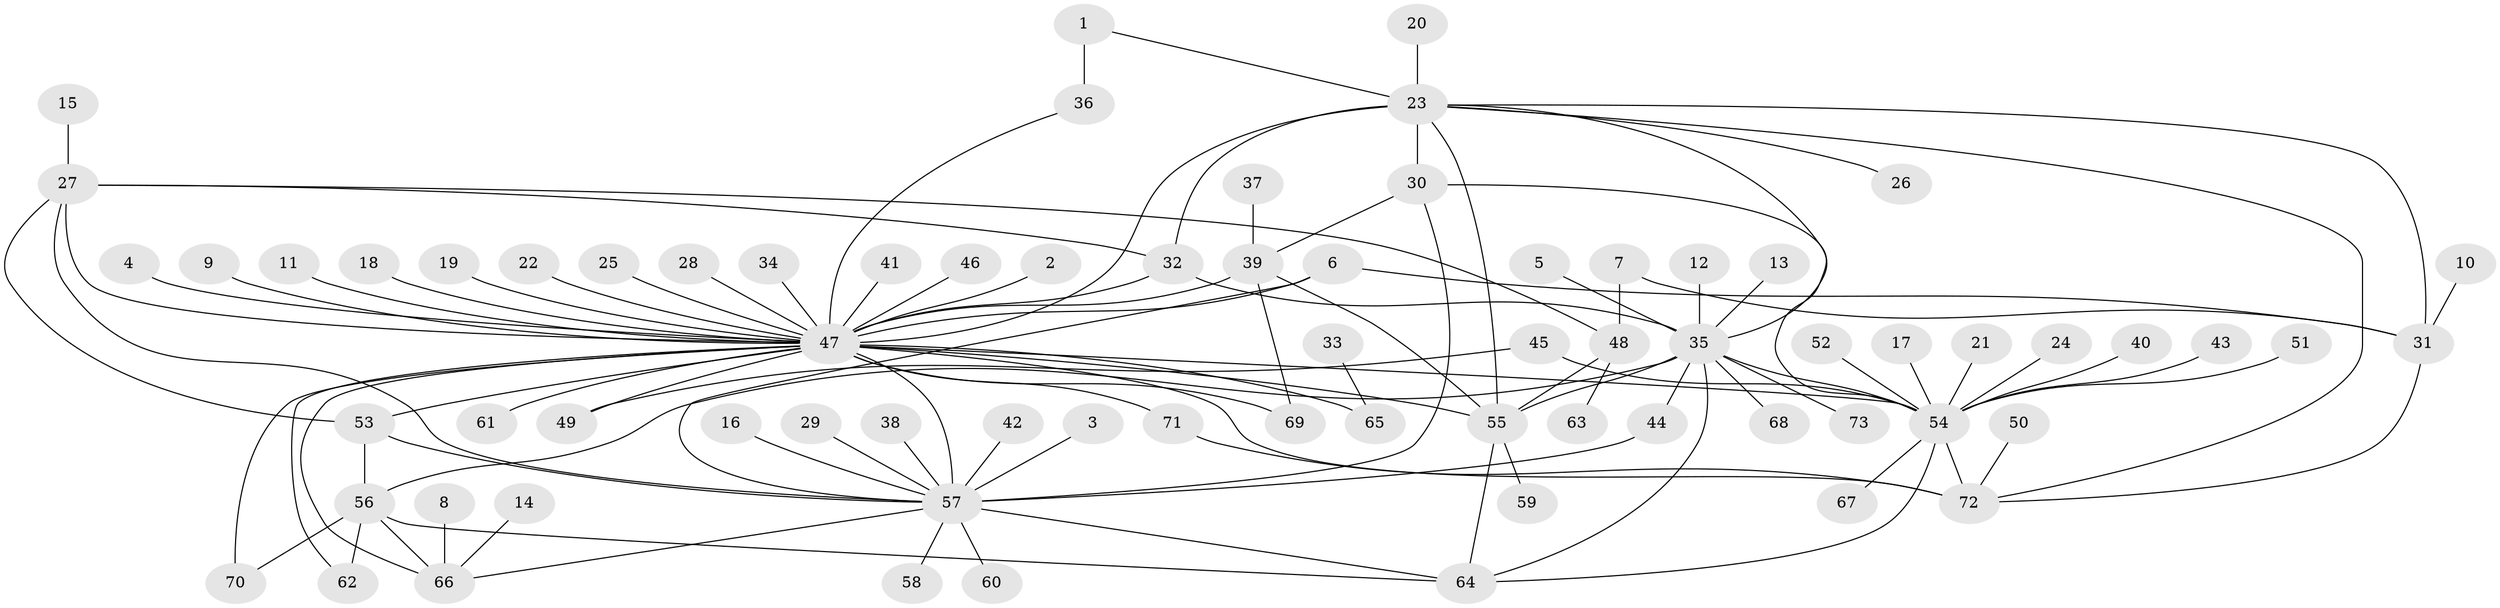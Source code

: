 // original degree distribution, {19: 0.00684931506849315, 14: 0.0136986301369863, 4: 0.06164383561643835, 2: 0.1917808219178082, 7: 0.0273972602739726, 6: 0.0410958904109589, 5: 0.0136986301369863, 13: 0.0136986301369863, 3: 0.10273972602739725, 1: 0.5068493150684932, 9: 0.00684931506849315, 15: 0.00684931506849315, 8: 0.00684931506849315}
// Generated by graph-tools (version 1.1) at 2025/49/03/09/25 03:49:46]
// undirected, 73 vertices, 106 edges
graph export_dot {
graph [start="1"]
  node [color=gray90,style=filled];
  1;
  2;
  3;
  4;
  5;
  6;
  7;
  8;
  9;
  10;
  11;
  12;
  13;
  14;
  15;
  16;
  17;
  18;
  19;
  20;
  21;
  22;
  23;
  24;
  25;
  26;
  27;
  28;
  29;
  30;
  31;
  32;
  33;
  34;
  35;
  36;
  37;
  38;
  39;
  40;
  41;
  42;
  43;
  44;
  45;
  46;
  47;
  48;
  49;
  50;
  51;
  52;
  53;
  54;
  55;
  56;
  57;
  58;
  59;
  60;
  61;
  62;
  63;
  64;
  65;
  66;
  67;
  68;
  69;
  70;
  71;
  72;
  73;
  1 -- 23 [weight=1.0];
  1 -- 36 [weight=1.0];
  2 -- 47 [weight=1.0];
  3 -- 57 [weight=1.0];
  4 -- 47 [weight=1.0];
  5 -- 35 [weight=1.0];
  6 -- 31 [weight=1.0];
  6 -- 47 [weight=1.0];
  6 -- 57 [weight=1.0];
  7 -- 31 [weight=1.0];
  7 -- 48 [weight=1.0];
  8 -- 66 [weight=1.0];
  9 -- 47 [weight=1.0];
  10 -- 31 [weight=1.0];
  11 -- 47 [weight=1.0];
  12 -- 35 [weight=1.0];
  13 -- 35 [weight=1.0];
  14 -- 66 [weight=1.0];
  15 -- 27 [weight=1.0];
  16 -- 57 [weight=1.0];
  17 -- 54 [weight=1.0];
  18 -- 47 [weight=1.0];
  19 -- 47 [weight=1.0];
  20 -- 23 [weight=1.0];
  21 -- 54 [weight=1.0];
  22 -- 47 [weight=1.0];
  23 -- 26 [weight=1.0];
  23 -- 30 [weight=1.0];
  23 -- 31 [weight=1.0];
  23 -- 32 [weight=1.0];
  23 -- 35 [weight=1.0];
  23 -- 47 [weight=3.0];
  23 -- 55 [weight=1.0];
  23 -- 72 [weight=1.0];
  24 -- 54 [weight=1.0];
  25 -- 47 [weight=1.0];
  27 -- 32 [weight=1.0];
  27 -- 47 [weight=1.0];
  27 -- 48 [weight=1.0];
  27 -- 53 [weight=1.0];
  27 -- 57 [weight=1.0];
  28 -- 47 [weight=1.0];
  29 -- 57 [weight=1.0];
  30 -- 39 [weight=1.0];
  30 -- 54 [weight=1.0];
  30 -- 57 [weight=1.0];
  31 -- 72 [weight=1.0];
  32 -- 35 [weight=1.0];
  32 -- 47 [weight=1.0];
  33 -- 65 [weight=1.0];
  34 -- 47 [weight=1.0];
  35 -- 44 [weight=1.0];
  35 -- 54 [weight=1.0];
  35 -- 55 [weight=1.0];
  35 -- 56 [weight=1.0];
  35 -- 64 [weight=1.0];
  35 -- 68 [weight=1.0];
  35 -- 73 [weight=1.0];
  36 -- 47 [weight=1.0];
  37 -- 39 [weight=1.0];
  38 -- 57 [weight=1.0];
  39 -- 47 [weight=1.0];
  39 -- 55 [weight=1.0];
  39 -- 69 [weight=1.0];
  40 -- 54 [weight=1.0];
  41 -- 47 [weight=1.0];
  42 -- 57 [weight=1.0];
  43 -- 54 [weight=1.0];
  44 -- 57 [weight=1.0];
  45 -- 49 [weight=1.0];
  45 -- 54 [weight=1.0];
  46 -- 47 [weight=1.0];
  47 -- 49 [weight=2.0];
  47 -- 53 [weight=1.0];
  47 -- 54 [weight=1.0];
  47 -- 55 [weight=1.0];
  47 -- 57 [weight=3.0];
  47 -- 61 [weight=1.0];
  47 -- 62 [weight=1.0];
  47 -- 65 [weight=1.0];
  47 -- 66 [weight=2.0];
  47 -- 69 [weight=1.0];
  47 -- 70 [weight=1.0];
  47 -- 71 [weight=1.0];
  47 -- 72 [weight=2.0];
  48 -- 55 [weight=1.0];
  48 -- 63 [weight=1.0];
  50 -- 72 [weight=1.0];
  51 -- 54 [weight=1.0];
  52 -- 54 [weight=1.0];
  53 -- 56 [weight=1.0];
  53 -- 57 [weight=1.0];
  54 -- 64 [weight=1.0];
  54 -- 67 [weight=1.0];
  54 -- 72 [weight=1.0];
  55 -- 59 [weight=1.0];
  55 -- 64 [weight=1.0];
  56 -- 62 [weight=1.0];
  56 -- 64 [weight=1.0];
  56 -- 66 [weight=1.0];
  56 -- 70 [weight=1.0];
  57 -- 58 [weight=1.0];
  57 -- 60 [weight=1.0];
  57 -- 64 [weight=1.0];
  57 -- 66 [weight=1.0];
  71 -- 72 [weight=1.0];
}
